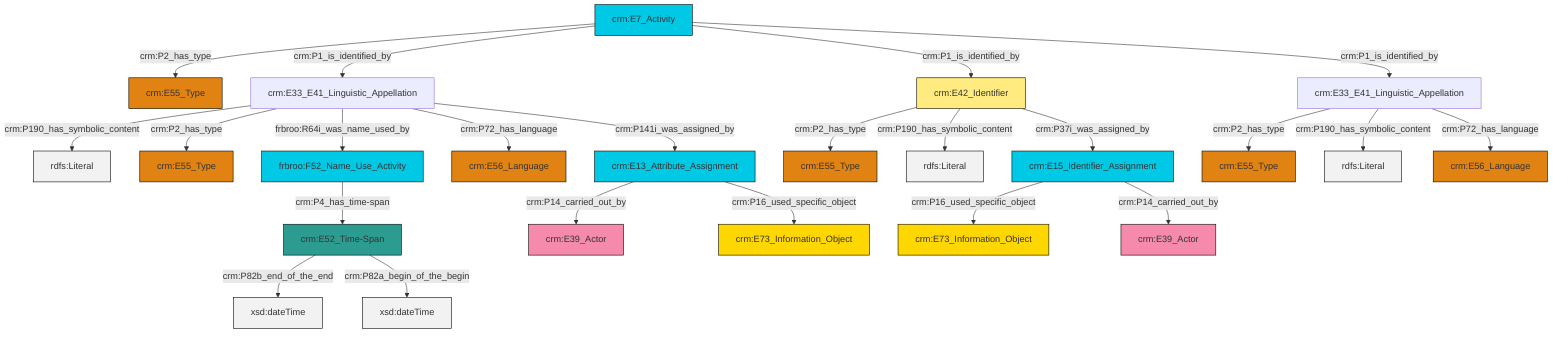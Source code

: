 graph TD
classDef Literal fill:#f2f2f2,stroke:#000000;
classDef CRM_Entity fill:#FFFFFF,stroke:#000000;
classDef Temporal_Entity fill:#00C9E6, stroke:#000000;
classDef Type fill:#E18312, stroke:#000000;
classDef Time-Span fill:#2C9C91, stroke:#000000;
classDef Appellation fill:#FFEB7F, stroke:#000000;
classDef Place fill:#008836, stroke:#000000;
classDef Persistent_Item fill:#B266B2, stroke:#000000;
classDef Conceptual_Object fill:#FFD700, stroke:#000000;
classDef Physical_Thing fill:#D2B48C, stroke:#000000;
classDef Actor fill:#f58aad, stroke:#000000;
classDef PC_Classes fill:#4ce600, stroke:#000000;
classDef Multi fill:#cccccc,stroke:#000000;

0["crm:E33_E41_Linguistic_Appellation"]:::Default -->|crm:P190_has_symbolic_content| 1[rdfs:Literal]:::Literal
2["frbroo:F52_Name_Use_Activity"]:::Temporal_Entity -->|crm:P4_has_time-span| 3["crm:E52_Time-Span"]:::Time-Span
0["crm:E33_E41_Linguistic_Appellation"]:::Default -->|crm:P2_has_type| 8["crm:E55_Type"]:::Type
9["crm:E33_E41_Linguistic_Appellation"]:::Default -->|crm:P2_has_type| 6["crm:E55_Type"]:::Type
0["crm:E33_E41_Linguistic_Appellation"]:::Default -->|frbroo:R64i_was_name_used_by| 2["frbroo:F52_Name_Use_Activity"]:::Temporal_Entity
10["crm:E7_Activity"]:::Temporal_Entity -->|crm:P2_has_type| 11["crm:E55_Type"]:::Type
3["crm:E52_Time-Span"]:::Time-Span -->|crm:P82b_end_of_the_end| 13[xsd:dateTime]:::Literal
10["crm:E7_Activity"]:::Temporal_Entity -->|crm:P1_is_identified_by| 0["crm:E33_E41_Linguistic_Appellation"]:::Default
19["crm:E15_Identifier_Assignment"]:::Temporal_Entity -->|crm:P16_used_specific_object| 20["crm:E73_Information_Object"]:::Conceptual_Object
0["crm:E33_E41_Linguistic_Appellation"]:::Default -->|crm:P72_has_language| 15["crm:E56_Language"]:::Type
10["crm:E7_Activity"]:::Temporal_Entity -->|crm:P1_is_identified_by| 24["crm:E42_Identifier"]:::Appellation
24["crm:E42_Identifier"]:::Appellation -->|crm:P2_has_type| 21["crm:E55_Type"]:::Type
28["crm:E13_Attribute_Assignment"]:::Temporal_Entity -->|crm:P14_carried_out_by| 4["crm:E39_Actor"]:::Actor
9["crm:E33_E41_Linguistic_Appellation"]:::Default -->|crm:P190_has_symbolic_content| 29[rdfs:Literal]:::Literal
0["crm:E33_E41_Linguistic_Appellation"]:::Default -->|crm:P141i_was_assigned_by| 28["crm:E13_Attribute_Assignment"]:::Temporal_Entity
19["crm:E15_Identifier_Assignment"]:::Temporal_Entity -->|crm:P14_carried_out_by| 17["crm:E39_Actor"]:::Actor
28["crm:E13_Attribute_Assignment"]:::Temporal_Entity -->|crm:P16_used_specific_object| 26["crm:E73_Information_Object"]:::Conceptual_Object
24["crm:E42_Identifier"]:::Appellation -->|crm:P190_has_symbolic_content| 31[rdfs:Literal]:::Literal
3["crm:E52_Time-Span"]:::Time-Span -->|crm:P82a_begin_of_the_begin| 36[xsd:dateTime]:::Literal
10["crm:E7_Activity"]:::Temporal_Entity -->|crm:P1_is_identified_by| 9["crm:E33_E41_Linguistic_Appellation"]:::Default
24["crm:E42_Identifier"]:::Appellation -->|crm:P37i_was_assigned_by| 19["crm:E15_Identifier_Assignment"]:::Temporal_Entity
9["crm:E33_E41_Linguistic_Appellation"]:::Default -->|crm:P72_has_language| 33["crm:E56_Language"]:::Type